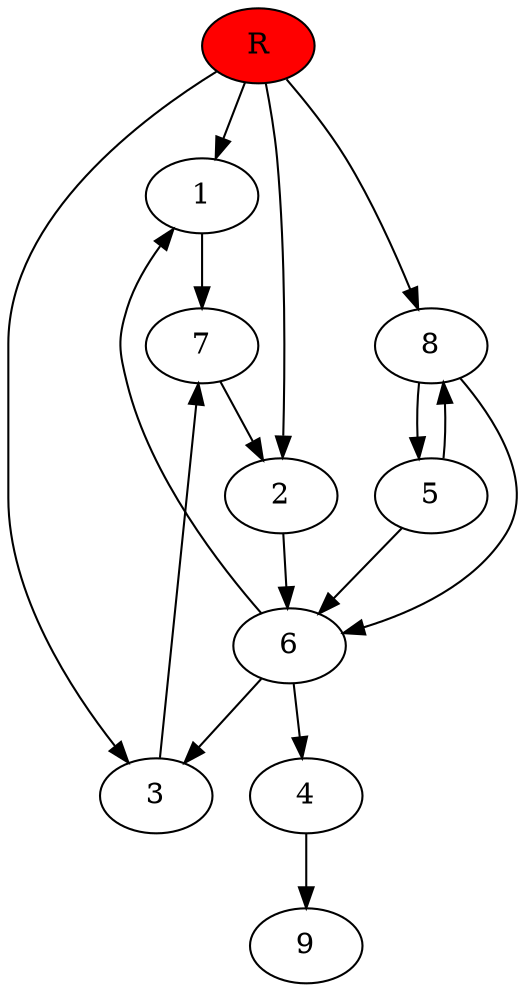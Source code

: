 digraph prb73045 {
	1
	2
	3
	4
	5
	6
	7
	8
	R [fillcolor="#ff0000" style=filled]
	1 -> 7
	2 -> 6
	3 -> 7
	4 -> 9
	5 -> 6
	5 -> 8
	6 -> 1
	6 -> 3
	6 -> 4
	7 -> 2
	8 -> 5
	8 -> 6
	R -> 1
	R -> 2
	R -> 3
	R -> 8
}

